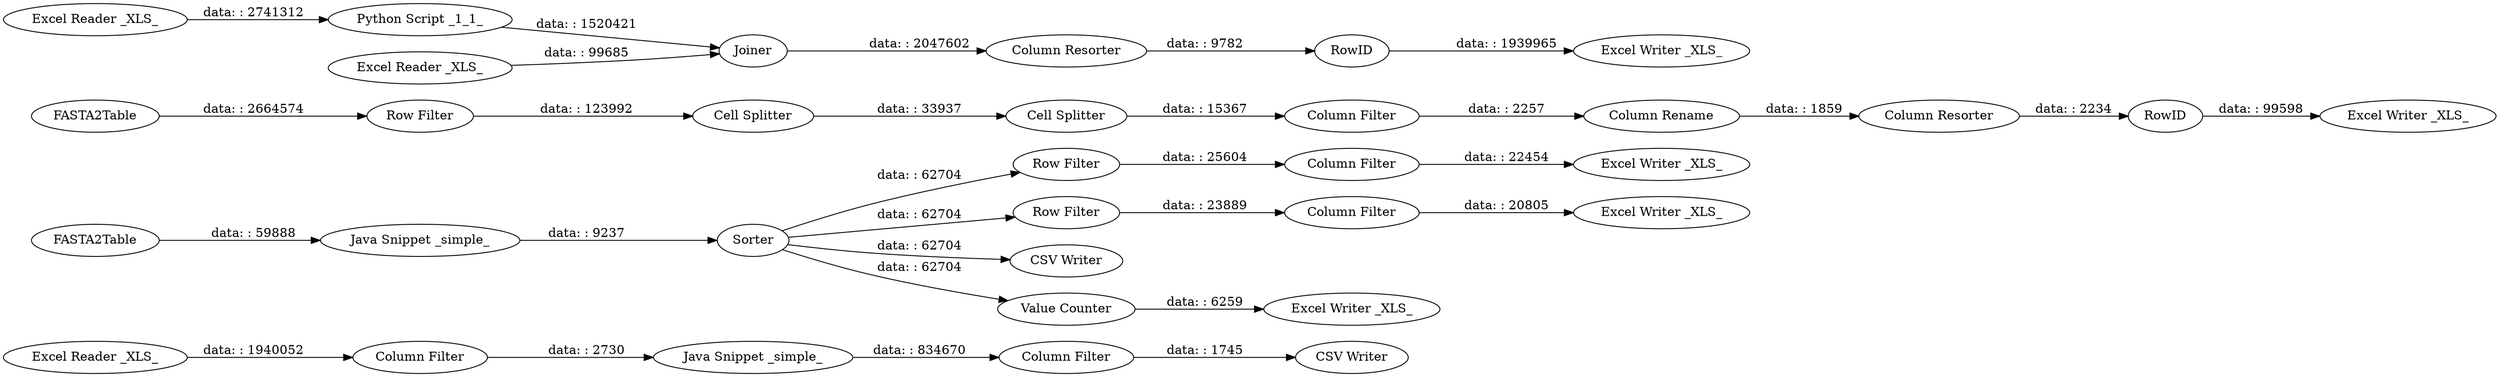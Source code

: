 digraph {
	"8030475569657336234_1" [label="Excel Reader _XLS_"]
	"8030475569657336234_12" [label="Row Filter"]
	"8030475569657336234_16" [label="Excel Writer _XLS_"]
	"8030475569657336234_249" [label=RowID]
	"8030475569657336234_268" [label="Column Filter"]
	"8030475569657336234_267" [label="Cell Splitter"]
	"8030475569657336234_3" [label="Java Snippet _simple_"]
	"8030475569657336234_282" [label=RowID]
	"8030475569657336234_276" [label="Python Script _1_1_"]
	"8030475569657336234_2" [label="Column Filter"]
	"8030475569657336234_4" [label="Column Filter"]
	"8030475569657336234_15" [label="Excel Writer _XLS_"]
	"8030475569657336234_5" [label="CSV Writer"]
	"8030475569657336234_18" [label="Row Filter"]
	"8030475569657336234_6" [label=FASTA2Table]
	"8030475569657336234_14" [label="Column Filter"]
	"8030475569657336234_8" [label=Sorter]
	"8030475569657336234_272" [label="Excel Reader _XLS_"]
	"8030475569657336234_271" [label="Excel Reader _XLS_"]
	"8030475569657336234_279" [label="Cell Splitter"]
	"8030475569657336234_13" [label="Column Filter"]
	"8030475569657336234_17" [label="Excel Writer _XLS_"]
	"8030475569657336234_277" [label=Joiner]
	"8030475569657336234_11" [label="Row Filter"]
	"8030475569657336234_265" [label="Excel Writer _XLS_"]
	"8030475569657336234_269" [label="Column Rename"]
	"8030475569657336234_7" [label="Java Snippet _simple_"]
	"8030475569657336234_281" [label="Excel Writer _XLS_"]
	"8030475569657336234_206" [label=FASTA2Table]
	"8030475569657336234_10" [label="CSV Writer"]
	"8030475569657336234_270" [label="Column Resorter"]
	"8030475569657336234_280" [label="Column Resorter"]
	"8030475569657336234_9" [label="Value Counter"]
	"8030475569657336234_280" -> "8030475569657336234_282" [label="data: : 9782"]
	"8030475569657336234_11" -> "8030475569657336234_13" [label="data: : 23889"]
	"8030475569657336234_268" -> "8030475569657336234_269" [label="data: : 2257"]
	"8030475569657336234_267" -> "8030475569657336234_279" [label="data: : 33937"]
	"8030475569657336234_13" -> "8030475569657336234_15" [label="data: : 20805"]
	"8030475569657336234_8" -> "8030475569657336234_10" [label="data: : 62704"]
	"8030475569657336234_3" -> "8030475569657336234_4" [label="data: : 834670"]
	"8030475569657336234_249" -> "8030475569657336234_265" [label="data: : 99598"]
	"8030475569657336234_12" -> "8030475569657336234_14" [label="data: : 25604"]
	"8030475569657336234_279" -> "8030475569657336234_268" [label="data: : 15367"]
	"8030475569657336234_276" -> "8030475569657336234_277" [label="data: : 1520421"]
	"8030475569657336234_8" -> "8030475569657336234_9" [label="data: : 62704"]
	"8030475569657336234_282" -> "8030475569657336234_281" [label="data: : 1939965"]
	"8030475569657336234_271" -> "8030475569657336234_276" [label="data: : 2741312"]
	"8030475569657336234_8" -> "8030475569657336234_12" [label="data: : 62704"]
	"8030475569657336234_6" -> "8030475569657336234_7" [label="data: : 59888"]
	"8030475569657336234_2" -> "8030475569657336234_3" [label="data: : 2730"]
	"8030475569657336234_8" -> "8030475569657336234_11" [label="data: : 62704"]
	"8030475569657336234_1" -> "8030475569657336234_2" [label="data: : 1940052"]
	"8030475569657336234_14" -> "8030475569657336234_16" [label="data: : 22454"]
	"8030475569657336234_270" -> "8030475569657336234_249" [label="data: : 2234"]
	"8030475569657336234_9" -> "8030475569657336234_17" [label="data: : 6259"]
	"8030475569657336234_18" -> "8030475569657336234_267" [label="data: : 123992"]
	"8030475569657336234_269" -> "8030475569657336234_270" [label="data: : 1859"]
	"8030475569657336234_4" -> "8030475569657336234_5" [label="data: : 1745"]
	"8030475569657336234_272" -> "8030475569657336234_277" [label="data: : 99685"]
	"8030475569657336234_7" -> "8030475569657336234_8" [label="data: : 9237"]
	"8030475569657336234_206" -> "8030475569657336234_18" [label="data: : 2664574"]
	"8030475569657336234_277" -> "8030475569657336234_280" [label="data: : 2047602"]
	rankdir=LR
}
